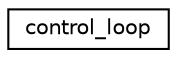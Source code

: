 digraph "Graphical Class Hierarchy"
{
  edge [fontname="Helvetica",fontsize="10",labelfontname="Helvetica",labelfontsize="10"];
  node [fontname="Helvetica",fontsize="10",shape=record];
  rankdir="LR";
  Node1 [label="control_loop",height=0.2,width=0.4,color="black", fillcolor="white", style="filled",URL="$classcontrol__loop.html"];
}

